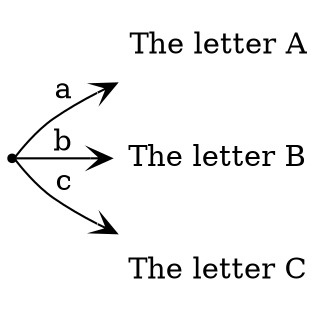 digraph g {
  rankdir=LR;
  node [shape=none];
  edge [arrowhead=vee];

  "" [label=""; shape=point];
  "" -> "/a" [label="a"];
  "/a" [label="The letter A"];
  "" -> "/b" [label="b"];
  "/b" [label="The letter B"];
  "" -> "/c" [label="c"];
  "/c" [label="The letter C"];
}
